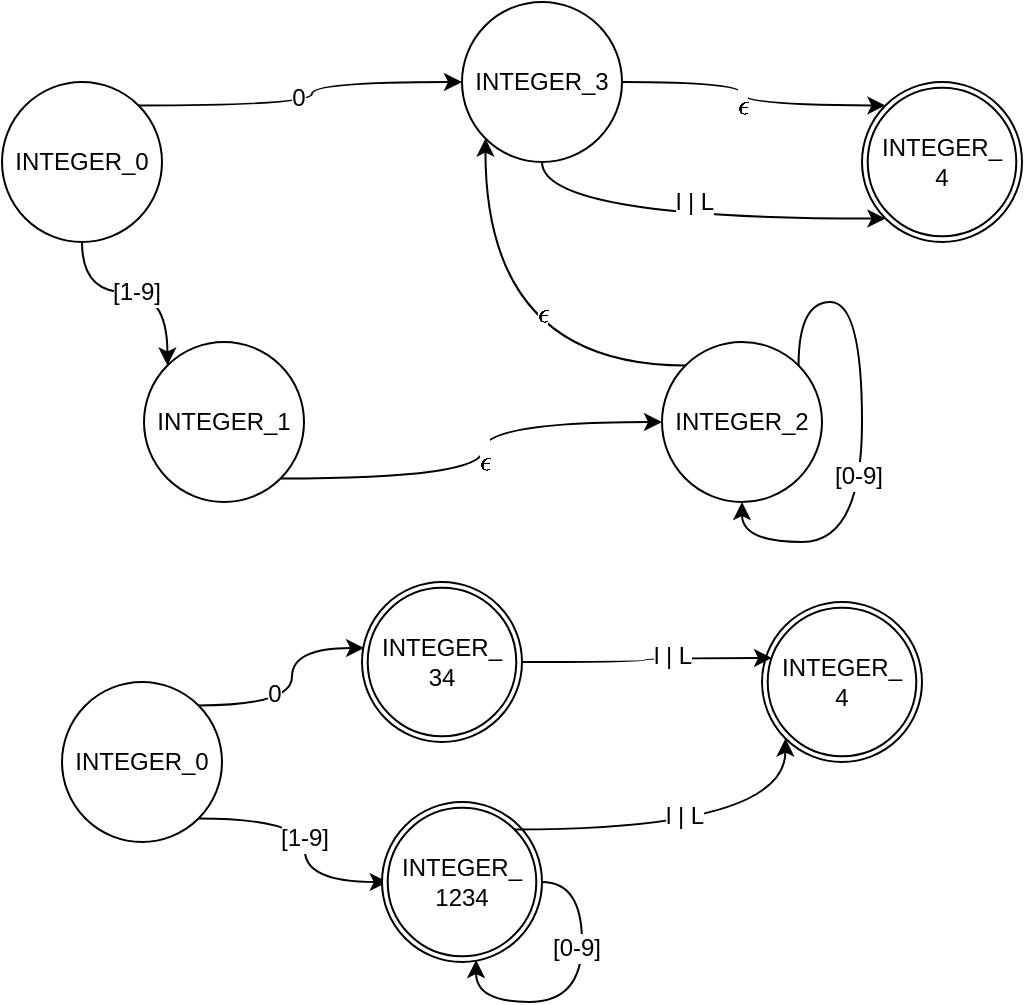 <mxfile version="14.6.0" type="device"><diagram id="KYAiWFyqIk7IZaorxzma" name="Page-1"><mxGraphModel dx="946" dy="1563" grid="1" gridSize="10" guides="1" tooltips="1" connect="1" arrows="1" fold="1" page="1" pageScale="1" pageWidth="850" pageHeight="1100" math="1" shadow="0"><root><mxCell id="0"/><mxCell id="1" parent="0"/><mxCell id="xWvWWxCB1aDIEp2uQO0s-1" value="" style="group" vertex="1" connectable="0" parent="1"><mxGeometry x="290" y="270" width="80" height="80" as="geometry"/></mxCell><mxCell id="xWvWWxCB1aDIEp2uQO0s-2" value="" style="ellipse;whiteSpace=wrap;html=1;" vertex="1" parent="xWvWWxCB1aDIEp2uQO0s-1"><mxGeometry width="80" height="80" as="geometry"/></mxCell><mxCell id="xWvWWxCB1aDIEp2uQO0s-3" value="INTEGER_&lt;br&gt;34" style="ellipse;whiteSpace=wrap;html=1;aspect=fixed;fontSize=12;" vertex="1" parent="xWvWWxCB1aDIEp2uQO0s-1"><mxGeometry x="2.857" y="2.857" width="74.286" height="74.286" as="geometry"/></mxCell><mxCell id="xWvWWxCB1aDIEp2uQO0s-12" style="edgeStyle=orthogonalEdgeStyle;rounded=0;orthogonalLoop=1;jettySize=auto;html=1;exitX=1;exitY=0;exitDx=0;exitDy=0;entryX=0.013;entryY=0.413;entryDx=0;entryDy=0;entryPerimeter=0;curved=1;" edge="1" parent="1" source="xWvWWxCB1aDIEp2uQO0s-4" target="xWvWWxCB1aDIEp2uQO0s-2"><mxGeometry relative="1" as="geometry"/></mxCell><mxCell id="xWvWWxCB1aDIEp2uQO0s-13" value="0" style="edgeLabel;html=1;align=center;verticalAlign=middle;resizable=0;points=[];fontSize=12;" vertex="1" connectable="0" parent="xWvWWxCB1aDIEp2uQO0s-12"><mxGeometry x="-0.323" y="6" relative="1" as="geometry"><mxPoint as="offset"/></mxGeometry></mxCell><mxCell id="xWvWWxCB1aDIEp2uQO0s-17" value="[1-9]" style="edgeStyle=orthogonalEdgeStyle;curved=1;rounded=0;orthogonalLoop=1;jettySize=auto;html=1;exitX=1;exitY=1;exitDx=0;exitDy=0;fontSize=12;" edge="1" parent="1" source="xWvWWxCB1aDIEp2uQO0s-4" target="xWvWWxCB1aDIEp2uQO0s-8"><mxGeometry relative="1" as="geometry"/></mxCell><mxCell id="xWvWWxCB1aDIEp2uQO0s-4" value="INTEGER_0" style="ellipse;whiteSpace=wrap;html=1;aspect=fixed;" vertex="1" parent="1"><mxGeometry x="140" y="320" width="80" height="80" as="geometry"/></mxCell><mxCell id="xWvWWxCB1aDIEp2uQO0s-6" value="" style="group" vertex="1" connectable="0" parent="1"><mxGeometry x="300" y="380" width="80" height="80" as="geometry"/></mxCell><mxCell id="xWvWWxCB1aDIEp2uQO0s-7" value="" style="ellipse;whiteSpace=wrap;html=1;" vertex="1" parent="xWvWWxCB1aDIEp2uQO0s-6"><mxGeometry width="80" height="80" as="geometry"/></mxCell><mxCell id="xWvWWxCB1aDIEp2uQO0s-8" value="INTEGER_&lt;br&gt;1234" style="ellipse;whiteSpace=wrap;html=1;aspect=fixed;fontSize=12;" vertex="1" parent="xWvWWxCB1aDIEp2uQO0s-6"><mxGeometry x="2.857" y="2.857" width="74.286" height="74.286" as="geometry"/></mxCell><mxCell id="xWvWWxCB1aDIEp2uQO0s-21" style="edgeStyle=orthogonalEdgeStyle;curved=1;rounded=0;orthogonalLoop=1;jettySize=auto;html=1;exitX=1;exitY=0.5;exitDx=0;exitDy=0;entryX=0.588;entryY=0.988;entryDx=0;entryDy=0;entryPerimeter=0;fontSize=12;" edge="1" parent="xWvWWxCB1aDIEp2uQO0s-6" source="xWvWWxCB1aDIEp2uQO0s-7" target="xWvWWxCB1aDIEp2uQO0s-7"><mxGeometry relative="1" as="geometry"/></mxCell><mxCell id="xWvWWxCB1aDIEp2uQO0s-22" value="[0-9]" style="edgeLabel;html=1;align=center;verticalAlign=middle;resizable=0;points=[];fontSize=12;" vertex="1" connectable="0" parent="xWvWWxCB1aDIEp2uQO0s-21"><mxGeometry x="-0.311" y="-3" relative="1" as="geometry"><mxPoint as="offset"/></mxGeometry></mxCell><mxCell id="xWvWWxCB1aDIEp2uQO0s-9" value="" style="group" vertex="1" connectable="0" parent="1"><mxGeometry x="490" y="280" width="80" height="80" as="geometry"/></mxCell><mxCell id="xWvWWxCB1aDIEp2uQO0s-10" value="" style="ellipse;whiteSpace=wrap;html=1;" vertex="1" parent="xWvWWxCB1aDIEp2uQO0s-9"><mxGeometry width="80" height="80" as="geometry"/></mxCell><mxCell id="xWvWWxCB1aDIEp2uQO0s-11" value="INTEGER_&lt;br&gt;4" style="ellipse;whiteSpace=wrap;html=1;aspect=fixed;fontSize=12;" vertex="1" parent="xWvWWxCB1aDIEp2uQO0s-9"><mxGeometry x="2.857" y="2.857" width="74.286" height="74.286" as="geometry"/></mxCell><mxCell id="xWvWWxCB1aDIEp2uQO0s-14" style="edgeStyle=orthogonalEdgeStyle;curved=1;rounded=0;orthogonalLoop=1;jettySize=auto;html=1;exitX=1;exitY=0.5;exitDx=0;exitDy=0;entryX=0.029;entryY=0.338;entryDx=0;entryDy=0;entryPerimeter=0;fontSize=12;" edge="1" parent="1" source="xWvWWxCB1aDIEp2uQO0s-2" target="xWvWWxCB1aDIEp2uQO0s-11"><mxGeometry relative="1" as="geometry"/></mxCell><mxCell id="xWvWWxCB1aDIEp2uQO0s-15" value="l | L" style="edgeLabel;html=1;align=center;verticalAlign=middle;resizable=0;points=[];fontSize=12;" vertex="1" connectable="0" parent="xWvWWxCB1aDIEp2uQO0s-14"><mxGeometry x="0.212" y="1" relative="1" as="geometry"><mxPoint as="offset"/></mxGeometry></mxCell><mxCell id="xWvWWxCB1aDIEp2uQO0s-19" style="edgeStyle=orthogonalEdgeStyle;curved=1;rounded=0;orthogonalLoop=1;jettySize=auto;html=1;exitX=1;exitY=0;exitDx=0;exitDy=0;entryX=0;entryY=1;entryDx=0;entryDy=0;fontSize=12;" edge="1" parent="1" source="xWvWWxCB1aDIEp2uQO0s-8" target="xWvWWxCB1aDIEp2uQO0s-10"><mxGeometry relative="1" as="geometry"/></mxCell><mxCell id="xWvWWxCB1aDIEp2uQO0s-20" value="l | L" style="edgeLabel;html=1;align=center;verticalAlign=middle;resizable=0;points=[];fontSize=12;" vertex="1" connectable="0" parent="xWvWWxCB1aDIEp2uQO0s-19"><mxGeometry x="-0.063" y="7" relative="1" as="geometry"><mxPoint as="offset"/></mxGeometry></mxCell><mxCell id="xWvWWxCB1aDIEp2uQO0s-23" value="" style="group" vertex="1" connectable="0" parent="1"><mxGeometry x="540" y="20" width="80" height="80" as="geometry"/></mxCell><mxCell id="xWvWWxCB1aDIEp2uQO0s-24" value="" style="ellipse;whiteSpace=wrap;html=1;" vertex="1" parent="xWvWWxCB1aDIEp2uQO0s-23"><mxGeometry width="80" height="80" as="geometry"/></mxCell><mxCell id="xWvWWxCB1aDIEp2uQO0s-25" value="INTEGER_&lt;br&gt;4" style="ellipse;whiteSpace=wrap;html=1;aspect=fixed;fontSize=12;" vertex="1" parent="xWvWWxCB1aDIEp2uQO0s-23"><mxGeometry x="2.857" y="2.857" width="74.286" height="74.286" as="geometry"/></mxCell><mxCell id="xWvWWxCB1aDIEp2uQO0s-30" style="edgeStyle=orthogonalEdgeStyle;curved=1;rounded=0;orthogonalLoop=1;jettySize=auto;html=1;exitX=1;exitY=0;exitDx=0;exitDy=0;entryX=0;entryY=0.5;entryDx=0;entryDy=0;fontSize=12;" edge="1" parent="1" source="xWvWWxCB1aDIEp2uQO0s-26" target="xWvWWxCB1aDIEp2uQO0s-29"><mxGeometry relative="1" as="geometry"/></mxCell><mxCell id="xWvWWxCB1aDIEp2uQO0s-31" value="0" style="edgeLabel;html=1;align=center;verticalAlign=middle;resizable=0;points=[];fontSize=12;" vertex="1" connectable="0" parent="xWvWWxCB1aDIEp2uQO0s-30"><mxGeometry x="0.045" y="7" relative="1" as="geometry"><mxPoint as="offset"/></mxGeometry></mxCell><mxCell id="xWvWWxCB1aDIEp2uQO0s-32" value="[1-9]" style="edgeStyle=orthogonalEdgeStyle;curved=1;rounded=0;orthogonalLoop=1;jettySize=auto;html=1;exitX=0.5;exitY=1;exitDx=0;exitDy=0;entryX=0;entryY=0;entryDx=0;entryDy=0;fontSize=12;" edge="1" parent="1" source="xWvWWxCB1aDIEp2uQO0s-26" target="xWvWWxCB1aDIEp2uQO0s-27"><mxGeometry relative="1" as="geometry"/></mxCell><mxCell id="xWvWWxCB1aDIEp2uQO0s-26" value="INTEGER_0" style="ellipse;whiteSpace=wrap;html=1;aspect=fixed;" vertex="1" parent="1"><mxGeometry x="110" y="20" width="80" height="80" as="geometry"/></mxCell><mxCell id="xWvWWxCB1aDIEp2uQO0s-33" value="$$\epsilon$$" style="edgeStyle=orthogonalEdgeStyle;curved=1;rounded=0;orthogonalLoop=1;jettySize=auto;html=1;exitX=1;exitY=1;exitDx=0;exitDy=0;fontSize=12;" edge="1" parent="1" source="xWvWWxCB1aDIEp2uQO0s-27" target="xWvWWxCB1aDIEp2uQO0s-28"><mxGeometry relative="1" as="geometry"/></mxCell><mxCell id="xWvWWxCB1aDIEp2uQO0s-27" value="INTEGER_1" style="ellipse;whiteSpace=wrap;html=1;aspect=fixed;" vertex="1" parent="1"><mxGeometry x="181" y="150" width="80" height="80" as="geometry"/></mxCell><mxCell id="xWvWWxCB1aDIEp2uQO0s-42" style="edgeStyle=orthogonalEdgeStyle;curved=1;rounded=0;orthogonalLoop=1;jettySize=auto;html=1;exitX=0;exitY=0;exitDx=0;exitDy=0;entryX=0;entryY=1;entryDx=0;entryDy=0;fontSize=12;" edge="1" parent="1" source="xWvWWxCB1aDIEp2uQO0s-28" target="xWvWWxCB1aDIEp2uQO0s-29"><mxGeometry relative="1" as="geometry"/></mxCell><mxCell id="xWvWWxCB1aDIEp2uQO0s-43" value="$$\epsilon$$" style="edgeLabel;html=1;align=center;verticalAlign=middle;resizable=0;points=[];fontSize=12;" vertex="1" connectable="0" parent="xWvWWxCB1aDIEp2uQO0s-42"><mxGeometry x="-0.328" y="-26" relative="1" as="geometry"><mxPoint as="offset"/></mxGeometry></mxCell><mxCell id="xWvWWxCB1aDIEp2uQO0s-28" value="INTEGER_2" style="ellipse;whiteSpace=wrap;html=1;aspect=fixed;" vertex="1" parent="1"><mxGeometry x="440" y="150" width="80" height="80" as="geometry"/></mxCell><mxCell id="xWvWWxCB1aDIEp2uQO0s-36" value="$$\epsilon$$" style="edgeStyle=orthogonalEdgeStyle;curved=1;rounded=0;orthogonalLoop=1;jettySize=auto;html=1;exitX=1;exitY=0.5;exitDx=0;exitDy=0;entryX=0;entryY=0;entryDx=0;entryDy=0;fontSize=12;" edge="1" parent="1" source="xWvWWxCB1aDIEp2uQO0s-29" target="xWvWWxCB1aDIEp2uQO0s-24"><mxGeometry relative="1" as="geometry"/></mxCell><mxCell id="xWvWWxCB1aDIEp2uQO0s-37" style="edgeStyle=orthogonalEdgeStyle;curved=1;rounded=0;orthogonalLoop=1;jettySize=auto;html=1;exitX=0.5;exitY=1;exitDx=0;exitDy=0;entryX=0;entryY=1;entryDx=0;entryDy=0;fontSize=12;" edge="1" parent="1" source="xWvWWxCB1aDIEp2uQO0s-29" target="xWvWWxCB1aDIEp2uQO0s-24"><mxGeometry relative="1" as="geometry"/></mxCell><mxCell id="xWvWWxCB1aDIEp2uQO0s-38" value="l | L" style="edgeLabel;html=1;align=center;verticalAlign=middle;resizable=0;points=[];fontSize=12;" vertex="1" connectable="0" parent="xWvWWxCB1aDIEp2uQO0s-37"><mxGeometry x="0.039" y="9" relative="1" as="geometry"><mxPoint as="offset"/></mxGeometry></mxCell><mxCell id="xWvWWxCB1aDIEp2uQO0s-29" value="INTEGER_3" style="ellipse;whiteSpace=wrap;html=1;aspect=fixed;" vertex="1" parent="1"><mxGeometry x="340" y="-20" width="80" height="80" as="geometry"/></mxCell><mxCell id="xWvWWxCB1aDIEp2uQO0s-34" style="edgeStyle=orthogonalEdgeStyle;curved=1;rounded=0;orthogonalLoop=1;jettySize=auto;html=1;exitX=1;exitY=0;exitDx=0;exitDy=0;fontSize=12;" edge="1" parent="1" source="xWvWWxCB1aDIEp2uQO0s-28" target="xWvWWxCB1aDIEp2uQO0s-28"><mxGeometry relative="1" as="geometry"/></mxCell><mxCell id="xWvWWxCB1aDIEp2uQO0s-35" value="[0-9]" style="edgeLabel;html=1;align=center;verticalAlign=middle;resizable=0;points=[];fontSize=12;" vertex="1" connectable="0" parent="xWvWWxCB1aDIEp2uQO0s-34"><mxGeometry x="0.142" y="-2" relative="1" as="geometry"><mxPoint as="offset"/></mxGeometry></mxCell></root></mxGraphModel></diagram></mxfile>